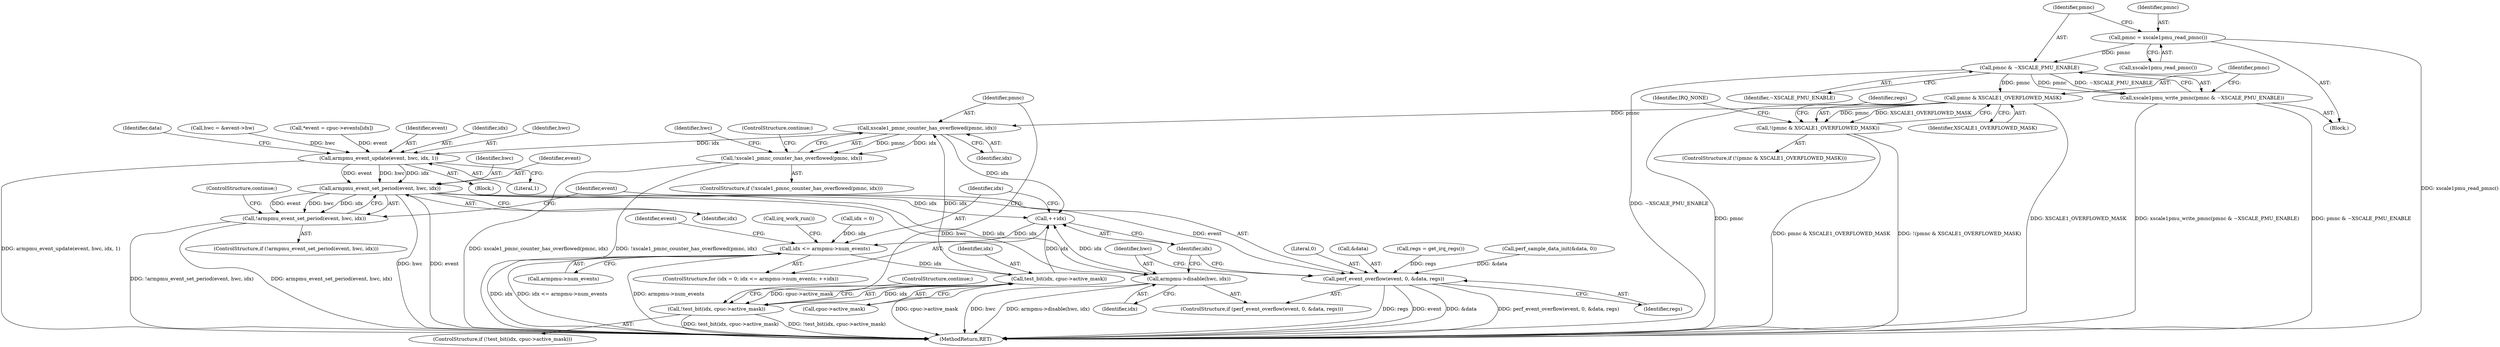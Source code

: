digraph "0_linux_a8b0ca17b80e92faab46ee7179ba9e99ccb61233_2@API" {
"1000112" [label="(Call,pmnc = xscale1pmu_read_pmnc())"];
"1000116" [label="(Call,pmnc & ~XSCALE_PMU_ENABLE)"];
"1000115" [label="(Call,xscale1pmu_write_pmnc(pmnc & ~XSCALE_PMU_ENABLE))"];
"1000121" [label="(Call,pmnc & XSCALE1_OVERFLOWED_MASK)"];
"1000120" [label="(Call,!(pmnc & XSCALE1_OVERFLOWED_MASK))"];
"1000169" [label="(Call,xscale1_pmnc_counter_has_overflowed(pmnc, idx))"];
"1000147" [label="(Call,++idx)"];
"1000142" [label="(Call,idx <= armpmu->num_events)"];
"1000161" [label="(Call,test_bit(idx, cpuc->active_mask))"];
"1000160" [label="(Call,!test_bit(idx, cpuc->active_mask))"];
"1000168" [label="(Call,!xscale1_pmnc_counter_has_overflowed(pmnc, idx))"];
"1000179" [label="(Call,armpmu_event_update(event, hwc, idx, 1))"];
"1000195" [label="(Call,armpmu_event_set_period(event, hwc, idx))"];
"1000194" [label="(Call,!armpmu_event_set_period(event, hwc, idx))"];
"1000201" [label="(Call,perf_event_overflow(event, 0, &data, regs))"];
"1000207" [label="(Call,armpmu->disable(hwc, idx))"];
"1000120" [label="(Call,!(pmnc & XSCALE1_OVERFLOWED_MASK))"];
"1000204" [label="(Call,&data)"];
"1000171" [label="(Identifier,idx)"];
"1000149" [label="(Block,)"];
"1000121" [label="(Call,pmnc & XSCALE1_OVERFLOWED_MASK)"];
"1000151" [label="(Call,*event = cpuc->events[idx])"];
"1000201" [label="(Call,perf_event_overflow(event, 0, &data, regs))"];
"1000147" [label="(Call,++idx)"];
"1000160" [label="(Call,!test_bit(idx, cpuc->active_mask))"];
"1000162" [label="(Identifier,idx)"];
"1000167" [label="(ControlStructure,if (!xscale1_pmnc_counter_has_overflowed(pmnc, idx)))"];
"1000193" [label="(ControlStructure,if (!armpmu_event_set_period(event, hwc, idx)))"];
"1000202" [label="(Identifier,event)"];
"1000126" [label="(Call,regs = get_irq_regs())"];
"1000198" [label="(Identifier,idx)"];
"1000129" [label="(Call,perf_sample_data_init(&data, 0))"];
"1000208" [label="(Identifier,hwc)"];
"1000122" [label="(Identifier,pmnc)"];
"1000197" [label="(Identifier,hwc)"];
"1000127" [label="(Identifier,regs)"];
"1000152" [label="(Identifier,event)"];
"1000180" [label="(Identifier,event)"];
"1000118" [label="(Identifier,~XSCALE_PMU_ENABLE)"];
"1000195" [label="(Call,armpmu_event_set_period(event, hwc, idx))"];
"1000119" [label="(ControlStructure,if (!(pmnc & XSCALE1_OVERFLOWED_MASK)))"];
"1000112" [label="(Call,pmnc = xscale1pmu_read_pmnc())"];
"1000210" [label="(Call,irq_work_run())"];
"1000194" [label="(Call,!armpmu_event_set_period(event, hwc, idx))"];
"1000139" [label="(Call,idx = 0)"];
"1000125" [label="(Identifier,IRQ_NONE)"];
"1000182" [label="(Identifier,idx)"];
"1000114" [label="(Call,xscale1pmu_read_pmnc())"];
"1000159" [label="(ControlStructure,if (!test_bit(idx, cpuc->active_mask)))"];
"1000181" [label="(Identifier,hwc)"];
"1000170" [label="(Identifier,pmnc)"];
"1000161" [label="(Call,test_bit(idx, cpuc->active_mask))"];
"1000163" [label="(Call,cpuc->active_mask)"];
"1000186" [label="(Identifier,data)"];
"1000143" [label="(Identifier,idx)"];
"1000174" [label="(Identifier,hwc)"];
"1000115" [label="(Call,xscale1pmu_write_pmnc(pmnc & ~XSCALE_PMU_ENABLE))"];
"1000166" [label="(ControlStructure,continue;)"];
"1000200" [label="(ControlStructure,if (perf_event_overflow(event, 0, &data, regs)))"];
"1000148" [label="(Identifier,idx)"];
"1000106" [label="(Block,)"];
"1000123" [label="(Identifier,XSCALE1_OVERFLOWED_MASK)"];
"1000116" [label="(Call,pmnc & ~XSCALE_PMU_ENABLE)"];
"1000183" [label="(Literal,1)"];
"1000220" [label="(MethodReturn,RET)"];
"1000179" [label="(Call,armpmu_event_update(event, hwc, idx, 1))"];
"1000138" [label="(ControlStructure,for (idx = 0; idx <= armpmu->num_events; ++idx))"];
"1000173" [label="(Call,hwc = &event->hw)"];
"1000199" [label="(ControlStructure,continue;)"];
"1000113" [label="(Identifier,pmnc)"];
"1000209" [label="(Identifier,idx)"];
"1000169" [label="(Call,xscale1_pmnc_counter_has_overflowed(pmnc, idx))"];
"1000206" [label="(Identifier,regs)"];
"1000172" [label="(ControlStructure,continue;)"];
"1000142" [label="(Call,idx <= armpmu->num_events)"];
"1000203" [label="(Literal,0)"];
"1000117" [label="(Identifier,pmnc)"];
"1000196" [label="(Identifier,event)"];
"1000168" [label="(Call,!xscale1_pmnc_counter_has_overflowed(pmnc, idx))"];
"1000207" [label="(Call,armpmu->disable(hwc, idx))"];
"1000144" [label="(Call,armpmu->num_events)"];
"1000112" -> "1000106"  [label="AST: "];
"1000112" -> "1000114"  [label="CFG: "];
"1000113" -> "1000112"  [label="AST: "];
"1000114" -> "1000112"  [label="AST: "];
"1000117" -> "1000112"  [label="CFG: "];
"1000112" -> "1000220"  [label="DDG: xscale1pmu_read_pmnc()"];
"1000112" -> "1000116"  [label="DDG: pmnc"];
"1000116" -> "1000115"  [label="AST: "];
"1000116" -> "1000118"  [label="CFG: "];
"1000117" -> "1000116"  [label="AST: "];
"1000118" -> "1000116"  [label="AST: "];
"1000115" -> "1000116"  [label="CFG: "];
"1000116" -> "1000220"  [label="DDG: ~XSCALE_PMU_ENABLE"];
"1000116" -> "1000115"  [label="DDG: pmnc"];
"1000116" -> "1000115"  [label="DDG: ~XSCALE_PMU_ENABLE"];
"1000116" -> "1000121"  [label="DDG: pmnc"];
"1000115" -> "1000106"  [label="AST: "];
"1000122" -> "1000115"  [label="CFG: "];
"1000115" -> "1000220"  [label="DDG: xscale1pmu_write_pmnc(pmnc & ~XSCALE_PMU_ENABLE)"];
"1000115" -> "1000220"  [label="DDG: pmnc & ~XSCALE_PMU_ENABLE"];
"1000121" -> "1000120"  [label="AST: "];
"1000121" -> "1000123"  [label="CFG: "];
"1000122" -> "1000121"  [label="AST: "];
"1000123" -> "1000121"  [label="AST: "];
"1000120" -> "1000121"  [label="CFG: "];
"1000121" -> "1000220"  [label="DDG: XSCALE1_OVERFLOWED_MASK"];
"1000121" -> "1000220"  [label="DDG: pmnc"];
"1000121" -> "1000120"  [label="DDG: pmnc"];
"1000121" -> "1000120"  [label="DDG: XSCALE1_OVERFLOWED_MASK"];
"1000121" -> "1000169"  [label="DDG: pmnc"];
"1000120" -> "1000119"  [label="AST: "];
"1000125" -> "1000120"  [label="CFG: "];
"1000127" -> "1000120"  [label="CFG: "];
"1000120" -> "1000220"  [label="DDG: pmnc & XSCALE1_OVERFLOWED_MASK"];
"1000120" -> "1000220"  [label="DDG: !(pmnc & XSCALE1_OVERFLOWED_MASK)"];
"1000169" -> "1000168"  [label="AST: "];
"1000169" -> "1000171"  [label="CFG: "];
"1000170" -> "1000169"  [label="AST: "];
"1000171" -> "1000169"  [label="AST: "];
"1000168" -> "1000169"  [label="CFG: "];
"1000169" -> "1000147"  [label="DDG: idx"];
"1000169" -> "1000168"  [label="DDG: pmnc"];
"1000169" -> "1000168"  [label="DDG: idx"];
"1000161" -> "1000169"  [label="DDG: idx"];
"1000169" -> "1000179"  [label="DDG: idx"];
"1000147" -> "1000138"  [label="AST: "];
"1000147" -> "1000148"  [label="CFG: "];
"1000148" -> "1000147"  [label="AST: "];
"1000143" -> "1000147"  [label="CFG: "];
"1000147" -> "1000142"  [label="DDG: idx"];
"1000207" -> "1000147"  [label="DDG: idx"];
"1000161" -> "1000147"  [label="DDG: idx"];
"1000195" -> "1000147"  [label="DDG: idx"];
"1000142" -> "1000138"  [label="AST: "];
"1000142" -> "1000144"  [label="CFG: "];
"1000143" -> "1000142"  [label="AST: "];
"1000144" -> "1000142"  [label="AST: "];
"1000152" -> "1000142"  [label="CFG: "];
"1000210" -> "1000142"  [label="CFG: "];
"1000142" -> "1000220"  [label="DDG: idx <= armpmu->num_events"];
"1000142" -> "1000220"  [label="DDG: armpmu->num_events"];
"1000142" -> "1000220"  [label="DDG: idx"];
"1000139" -> "1000142"  [label="DDG: idx"];
"1000142" -> "1000161"  [label="DDG: idx"];
"1000161" -> "1000160"  [label="AST: "];
"1000161" -> "1000163"  [label="CFG: "];
"1000162" -> "1000161"  [label="AST: "];
"1000163" -> "1000161"  [label="AST: "];
"1000160" -> "1000161"  [label="CFG: "];
"1000161" -> "1000220"  [label="DDG: cpuc->active_mask"];
"1000161" -> "1000160"  [label="DDG: idx"];
"1000161" -> "1000160"  [label="DDG: cpuc->active_mask"];
"1000160" -> "1000159"  [label="AST: "];
"1000166" -> "1000160"  [label="CFG: "];
"1000170" -> "1000160"  [label="CFG: "];
"1000160" -> "1000220"  [label="DDG: !test_bit(idx, cpuc->active_mask)"];
"1000160" -> "1000220"  [label="DDG: test_bit(idx, cpuc->active_mask)"];
"1000168" -> "1000167"  [label="AST: "];
"1000172" -> "1000168"  [label="CFG: "];
"1000174" -> "1000168"  [label="CFG: "];
"1000168" -> "1000220"  [label="DDG: xscale1_pmnc_counter_has_overflowed(pmnc, idx)"];
"1000168" -> "1000220"  [label="DDG: !xscale1_pmnc_counter_has_overflowed(pmnc, idx)"];
"1000179" -> "1000149"  [label="AST: "];
"1000179" -> "1000183"  [label="CFG: "];
"1000180" -> "1000179"  [label="AST: "];
"1000181" -> "1000179"  [label="AST: "];
"1000182" -> "1000179"  [label="AST: "];
"1000183" -> "1000179"  [label="AST: "];
"1000186" -> "1000179"  [label="CFG: "];
"1000179" -> "1000220"  [label="DDG: armpmu_event_update(event, hwc, idx, 1)"];
"1000151" -> "1000179"  [label="DDG: event"];
"1000173" -> "1000179"  [label="DDG: hwc"];
"1000179" -> "1000195"  [label="DDG: event"];
"1000179" -> "1000195"  [label="DDG: hwc"];
"1000179" -> "1000195"  [label="DDG: idx"];
"1000195" -> "1000194"  [label="AST: "];
"1000195" -> "1000198"  [label="CFG: "];
"1000196" -> "1000195"  [label="AST: "];
"1000197" -> "1000195"  [label="AST: "];
"1000198" -> "1000195"  [label="AST: "];
"1000194" -> "1000195"  [label="CFG: "];
"1000195" -> "1000220"  [label="DDG: hwc"];
"1000195" -> "1000220"  [label="DDG: event"];
"1000195" -> "1000194"  [label="DDG: event"];
"1000195" -> "1000194"  [label="DDG: hwc"];
"1000195" -> "1000194"  [label="DDG: idx"];
"1000195" -> "1000201"  [label="DDG: event"];
"1000195" -> "1000207"  [label="DDG: hwc"];
"1000195" -> "1000207"  [label="DDG: idx"];
"1000194" -> "1000193"  [label="AST: "];
"1000199" -> "1000194"  [label="CFG: "];
"1000202" -> "1000194"  [label="CFG: "];
"1000194" -> "1000220"  [label="DDG: !armpmu_event_set_period(event, hwc, idx)"];
"1000194" -> "1000220"  [label="DDG: armpmu_event_set_period(event, hwc, idx)"];
"1000201" -> "1000200"  [label="AST: "];
"1000201" -> "1000206"  [label="CFG: "];
"1000202" -> "1000201"  [label="AST: "];
"1000203" -> "1000201"  [label="AST: "];
"1000204" -> "1000201"  [label="AST: "];
"1000206" -> "1000201"  [label="AST: "];
"1000208" -> "1000201"  [label="CFG: "];
"1000148" -> "1000201"  [label="CFG: "];
"1000201" -> "1000220"  [label="DDG: perf_event_overflow(event, 0, &data, regs)"];
"1000201" -> "1000220"  [label="DDG: regs"];
"1000201" -> "1000220"  [label="DDG: event"];
"1000201" -> "1000220"  [label="DDG: &data"];
"1000129" -> "1000201"  [label="DDG: &data"];
"1000126" -> "1000201"  [label="DDG: regs"];
"1000207" -> "1000200"  [label="AST: "];
"1000207" -> "1000209"  [label="CFG: "];
"1000208" -> "1000207"  [label="AST: "];
"1000209" -> "1000207"  [label="AST: "];
"1000148" -> "1000207"  [label="CFG: "];
"1000207" -> "1000220"  [label="DDG: hwc"];
"1000207" -> "1000220"  [label="DDG: armpmu->disable(hwc, idx)"];
}
